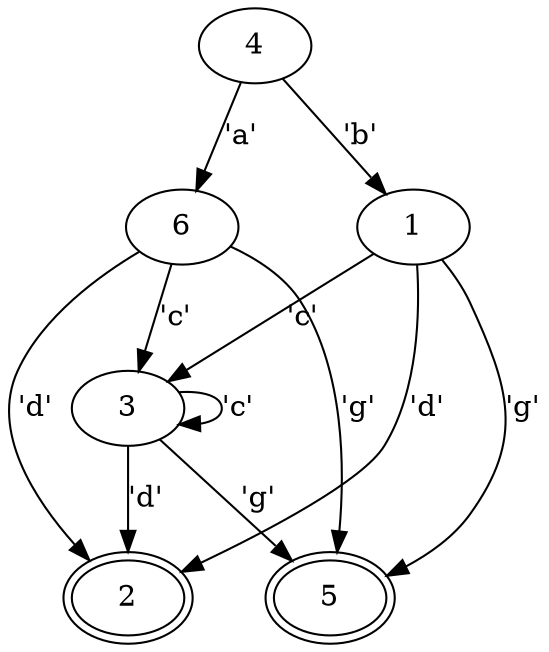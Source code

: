 digraph G {
2 [peripheries=2];
2 [peripheries=2];
5 [peripheries=2];
5 [peripheries=2];
2 [peripheries=2];
5 [peripheries=2];
4 -> 1 [ label="'b'" ];
6 -> 2 [ label="'d'" ];
6 -> 3 [ label="'c'" ];
1 -> 5 [ label="'g'" ];
1 -> 3 [ label="'c'" ];
4 -> 6 [ label="'a'" ];
3 -> 2 [ label="'d'" ];
3 -> 5 [ label="'g'" ];
3 -> 3 [ label="'c'" ];
6 -> 5 [ label="'g'" ];
1 -> 2 [ label="'d'" ];
}
